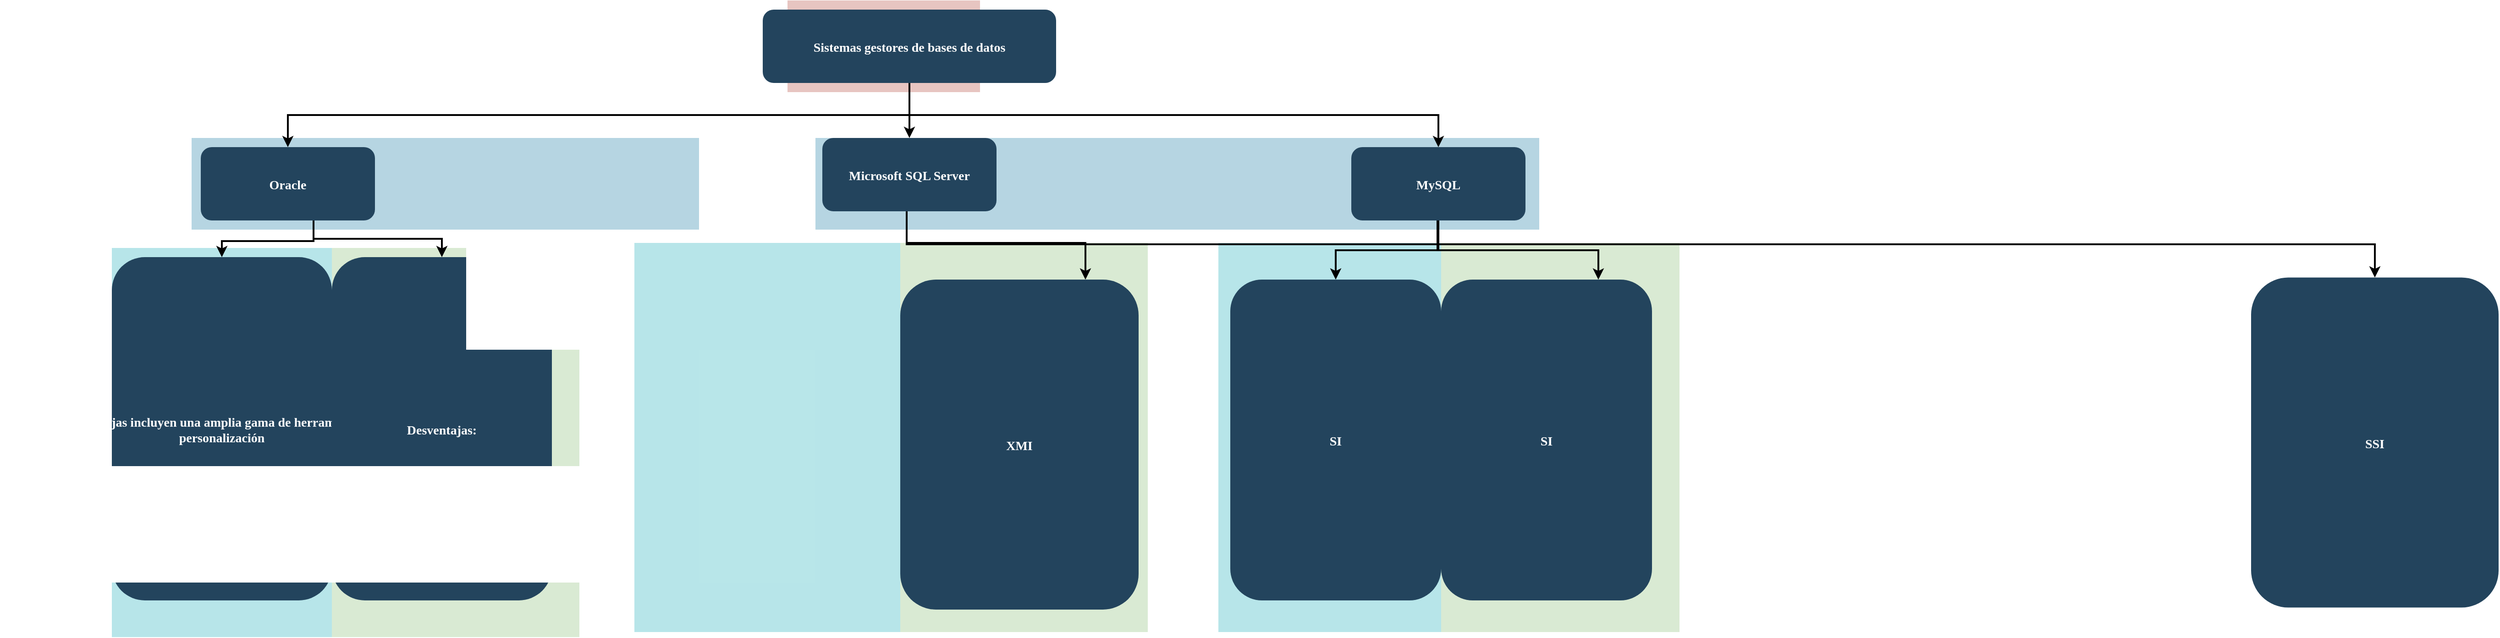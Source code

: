 <mxfile version="22.0.2" type="github">
  <diagram name="Page-1" id="2c0d36ab-eaac-3732-788b-9136903baeff">
    <mxGraphModel dx="3546.5" dy="787" grid="1" gridSize="10" guides="1" tooltips="1" connect="1" arrows="1" fold="1" page="1" pageScale="1.5" pageWidth="1169" pageHeight="827" background="none" math="0" shadow="0">
      <root>
        <mxCell id="0" />
        <mxCell id="1" parent="0" />
        <mxCell id="ZeLdVaf_GN0Xj3-D7-rt-131" value="" style="fillColor=#D9EAD3;strokeColor=none" vertex="1" parent="1">
          <mxGeometry x="1460" y="440" width="260" height="424.5" as="geometry" />
        </mxCell>
        <mxCell id="ZeLdVaf_GN0Xj3-D7-rt-130" value="" style="fillColor=#12AAB5;strokeColor=none;opacity=30;" vertex="1" parent="1">
          <mxGeometry x="1217" y="440" width="243" height="424.5" as="geometry" />
        </mxCell>
        <mxCell id="ZeLdVaf_GN0Xj3-D7-rt-129" value="" style="fillColor=#12AAB5;strokeColor=none;opacity=30;" vertex="1" parent="1">
          <mxGeometry x="580" y="440" width="290" height="424.5" as="geometry" />
        </mxCell>
        <mxCell id="ZeLdVaf_GN0Xj3-D7-rt-128" value="" style="fillColor=#D9EAD3;strokeColor=none" vertex="1" parent="1">
          <mxGeometry x="870" y="440" width="270" height="424.5" as="geometry" />
        </mxCell>
        <mxCell id="123" value="" style="fillColor=#AE4132;strokeColor=none;opacity=30;" parent="1" vertex="1">
          <mxGeometry x="747" y="175.5" width="210" height="100.0" as="geometry" />
        </mxCell>
        <mxCell id="122" value="" style="fillColor=#10739E;strokeColor=none;opacity=30;" parent="1" vertex="1">
          <mxGeometry x="97" y="325.5" width="1470" height="100.0" as="geometry" />
        </mxCell>
        <mxCell id="111" value="" style="fillColor=#D9EAD3;strokeColor=none" parent="1" vertex="1">
          <mxGeometry x="250" y="445.5" width="270" height="424.5" as="geometry" />
        </mxCell>
        <mxCell id="108" value="" style="fillColor=#12AAB5;strokeColor=none;opacity=30;" parent="1" vertex="1">
          <mxGeometry x="10" y="445.5" width="240" height="424.5" as="geometry" />
        </mxCell>
        <mxCell id="2" value="Sistemas gestores de bases de datos" style="rounded=1;fillColor=#23445D;gradientColor=none;strokeColor=none;fontColor=#FFFFFF;fontStyle=1;fontFamily=Tahoma;fontSize=14" parent="1" vertex="1">
          <mxGeometry x="720" y="185.5" width="320" height="80" as="geometry" />
        </mxCell>
        <mxCell id="4" value="MySQL" style="rounded=1;fillColor=#23445D;gradientColor=none;strokeColor=none;fontColor=#FFFFFF;fontStyle=1;fontFamily=Tahoma;fontSize=14" parent="1" vertex="1">
          <mxGeometry x="1362.0" y="335.5" width="190" height="80" as="geometry" />
        </mxCell>
        <mxCell id="9" value="" style="edgeStyle=elbowEdgeStyle;elbow=vertical;strokeWidth=2;rounded=0" parent="1" source="2" target="4" edge="1">
          <mxGeometry x="337" y="215.5" width="100" height="100" as="geometry">
            <mxPoint x="337" y="315.5" as="sourcePoint" />
            <mxPoint x="437" y="215.5" as="targetPoint" />
          </mxGeometry>
        </mxCell>
        <mxCell id="12" value="Microsoft SQL Server" style="rounded=1;fillColor=#23445D;gradientColor=none;strokeColor=none;fontColor=#FFFFFF;fontStyle=1;fontFamily=Tahoma;fontSize=14" parent="1" vertex="1">
          <mxGeometry x="785.0" y="325.5" width="190" height="80" as="geometry" />
        </mxCell>
        <mxCell id="13" value="Oracle" style="rounded=1;fillColor=#23445D;gradientColor=none;strokeColor=none;fontColor=#FFFFFF;fontStyle=1;fontFamily=Tahoma;fontSize=14" parent="1" vertex="1">
          <mxGeometry x="107" y="335.5" width="190" height="80" as="geometry" />
        </mxCell>
        <mxCell id="14" value="Ventajas:. Las ventajas incluyen una amplia gama de herramientas y opciones de&#xa;personalización" style="rounded=1;fillColor=#23445D;gradientColor=none;strokeColor=none;fontColor=#FFFFFF;fontStyle=1;fontFamily=Tahoma;fontSize=14" parent="1" vertex="1">
          <mxGeometry x="10" y="455.5" width="240" height="374.5" as="geometry" />
        </mxCell>
        <mxCell id="15" value="Desventajas:" style="rounded=1;fillColor=#23445D;gradientColor=none;strokeColor=none;fontColor=#FFFFFF;fontStyle=1;fontFamily=Tahoma;fontSize=14" parent="1" vertex="1">
          <mxGeometry x="250" y="455.5" width="240" height="374.5" as="geometry" />
        </mxCell>
        <mxCell id="29" value="SSI" style="rounded=1;fillColor=#23445D;gradientColor=none;strokeColor=none;fontColor=#FFFFFF;fontStyle=1;fontFamily=Tahoma;fontSize=14" parent="1" vertex="1">
          <mxGeometry x="2343.5" y="477.75" width="270" height="360" as="geometry" />
        </mxCell>
        <mxCell id="33" value="XMI" style="rounded=1;fillColor=#23445D;gradientColor=none;strokeColor=none;fontColor=#FFFFFF;fontStyle=1;fontFamily=Tahoma;fontSize=14" parent="1" vertex="1">
          <mxGeometry x="870" y="480" width="260" height="360" as="geometry" />
        </mxCell>
        <mxCell id="44" value="SI" style="rounded=1;fillColor=#23445D;gradientColor=none;strokeColor=none;fontColor=#FFFFFF;fontStyle=1;fontFamily=Tahoma;fontSize=14" parent="1" vertex="1">
          <mxGeometry x="1230" y="480" width="230" height="350" as="geometry" />
        </mxCell>
        <mxCell id="59" value="" style="edgeStyle=elbowEdgeStyle;elbow=vertical;strokeWidth=2;rounded=0" parent="1" source="2" target="12" edge="1">
          <mxGeometry x="347" y="225.5" width="100" height="100" as="geometry">
            <mxPoint x="862.0" y="275.5" as="sourcePoint" />
            <mxPoint x="1467.0" y="345.5" as="targetPoint" />
          </mxGeometry>
        </mxCell>
        <mxCell id="61" value="" style="edgeStyle=elbowEdgeStyle;elbow=vertical;strokeWidth=2;rounded=0" parent="1" source="2" target="13" edge="1">
          <mxGeometry x="-23" y="135.5" width="100" height="100" as="geometry">
            <mxPoint x="-23" y="235.5" as="sourcePoint" />
            <mxPoint x="77" y="135.5" as="targetPoint" />
          </mxGeometry>
        </mxCell>
        <mxCell id="62" value="" style="edgeStyle=elbowEdgeStyle;elbow=vertical;strokeWidth=2;rounded=0" parent="1" target="14" edge="1">
          <mxGeometry x="-23" y="135.5" width="100" height="100" as="geometry">
            <mxPoint x="230" y="420" as="sourcePoint" />
            <mxPoint x="77" y="135.5" as="targetPoint" />
          </mxGeometry>
        </mxCell>
        <mxCell id="101" value="" style="edgeStyle=elbowEdgeStyle;elbow=vertical;strokeWidth=2;rounded=0" parent="1" target="29" edge="1">
          <mxGeometry x="-23" y="135.5" width="100" height="100" as="geometry">
            <mxPoint x="877" y="405.5" as="sourcePoint" />
            <mxPoint x="652" y="470" as="targetPoint" />
          </mxGeometry>
        </mxCell>
        <mxCell id="102" value="" style="edgeStyle=elbowEdgeStyle;elbow=vertical;strokeWidth=2;rounded=0" parent="1" edge="1">
          <mxGeometry x="-23" y="135.5" width="100" height="100" as="geometry">
            <mxPoint x="877" y="405.5" as="sourcePoint" />
            <mxPoint x="1072" y="480" as="targetPoint" />
            <Array as="points">
              <mxPoint x="880" y="440" />
            </Array>
          </mxGeometry>
        </mxCell>
        <mxCell id="105" value="" style="edgeStyle=elbowEdgeStyle;elbow=vertical;strokeWidth=2;rounded=0" parent="1" source="4" target="44" edge="1">
          <mxGeometry x="-23" y="135.5" width="100" height="100" as="geometry">
            <mxPoint x="-23" y="235.5" as="sourcePoint" />
            <mxPoint x="77" y="135.5" as="targetPoint" />
          </mxGeometry>
        </mxCell>
        <mxCell id="106" value="" style="edgeStyle=elbowEdgeStyle;elbow=vertical;strokeWidth=2;rounded=0;entryX=0.75;entryY=0;entryDx=0;entryDy=0;" parent="1" edge="1">
          <mxGeometry x="-23" y="135.5" width="100" height="100" as="geometry">
            <mxPoint x="1456" y="415.5" as="sourcePoint" />
            <mxPoint x="1631.5" y="480" as="targetPoint" />
          </mxGeometry>
        </mxCell>
        <mxCell id="ZeLdVaf_GN0Xj3-D7-rt-125" value="" style="edgeStyle=elbowEdgeStyle;elbow=vertical;strokeWidth=2;rounded=0;" edge="1" parent="1" target="15">
          <mxGeometry x="-23" y="135.5" width="100" height="100" as="geometry">
            <mxPoint x="230" y="415.5" as="sourcePoint" />
            <mxPoint x="150" y="455.5" as="targetPoint" />
          </mxGeometry>
        </mxCell>
        <mxCell id="ZeLdVaf_GN0Xj3-D7-rt-133" value="SI" style="rounded=1;fillColor=#23445D;gradientColor=none;strokeColor=none;fontColor=#FFFFFF;fontStyle=1;fontFamily=Tahoma;fontSize=14" vertex="1" parent="1">
          <mxGeometry x="1460" y="480" width="230" height="350" as="geometry" />
        </mxCell>
      </root>
    </mxGraphModel>
  </diagram>
</mxfile>

